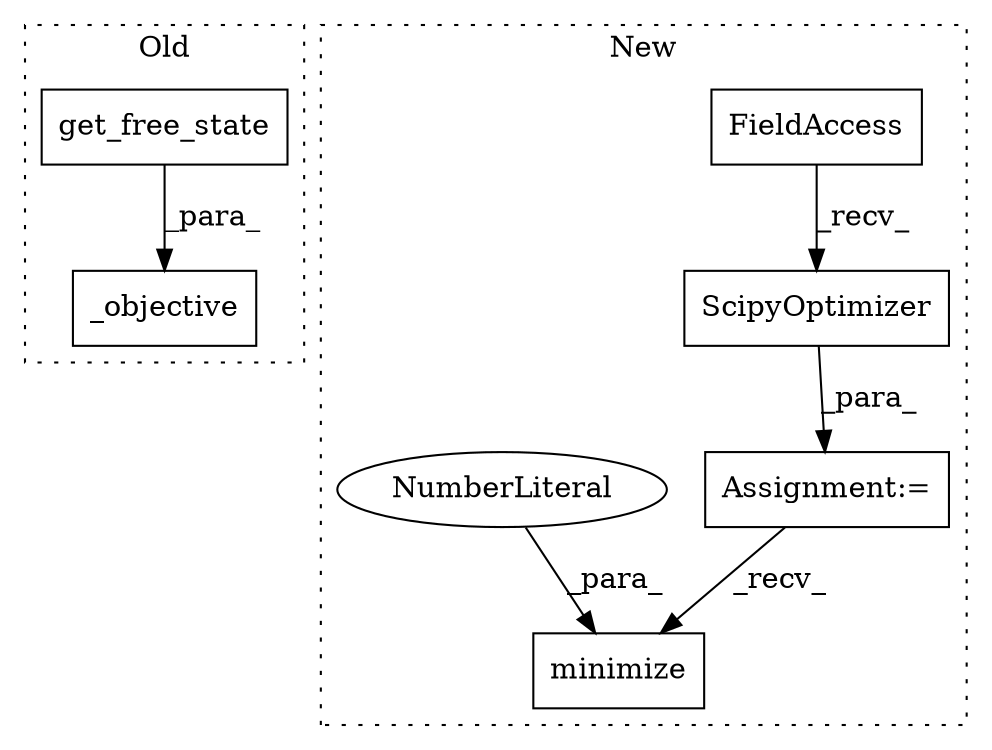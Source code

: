 digraph G {
subgraph cluster0 {
1 [label="get_free_state" a="32" s="1131" l="16" shape="box"];
6 [label="_objective" a="32" s="1113,1147" l="11,1" shape="box"];
label = "Old";
style="dotted";
}
subgraph cluster1 {
2 [label="ScipyOptimizer" a="32" s="873" l="16" shape="box"];
3 [label="FieldAccess" a="22" s="860" l="12" shape="box"];
4 [label="minimize" a="32" s="901,914" l="9,1" shape="box"];
5 [label="Assignment:=" a="7" s="859" l="1" shape="box"];
7 [label="NumberLiteral" a="34" s="912" l="2" shape="ellipse"];
label = "New";
style="dotted";
}
1 -> 6 [label="_para_"];
2 -> 5 [label="_para_"];
3 -> 2 [label="_recv_"];
5 -> 4 [label="_recv_"];
7 -> 4 [label="_para_"];
}